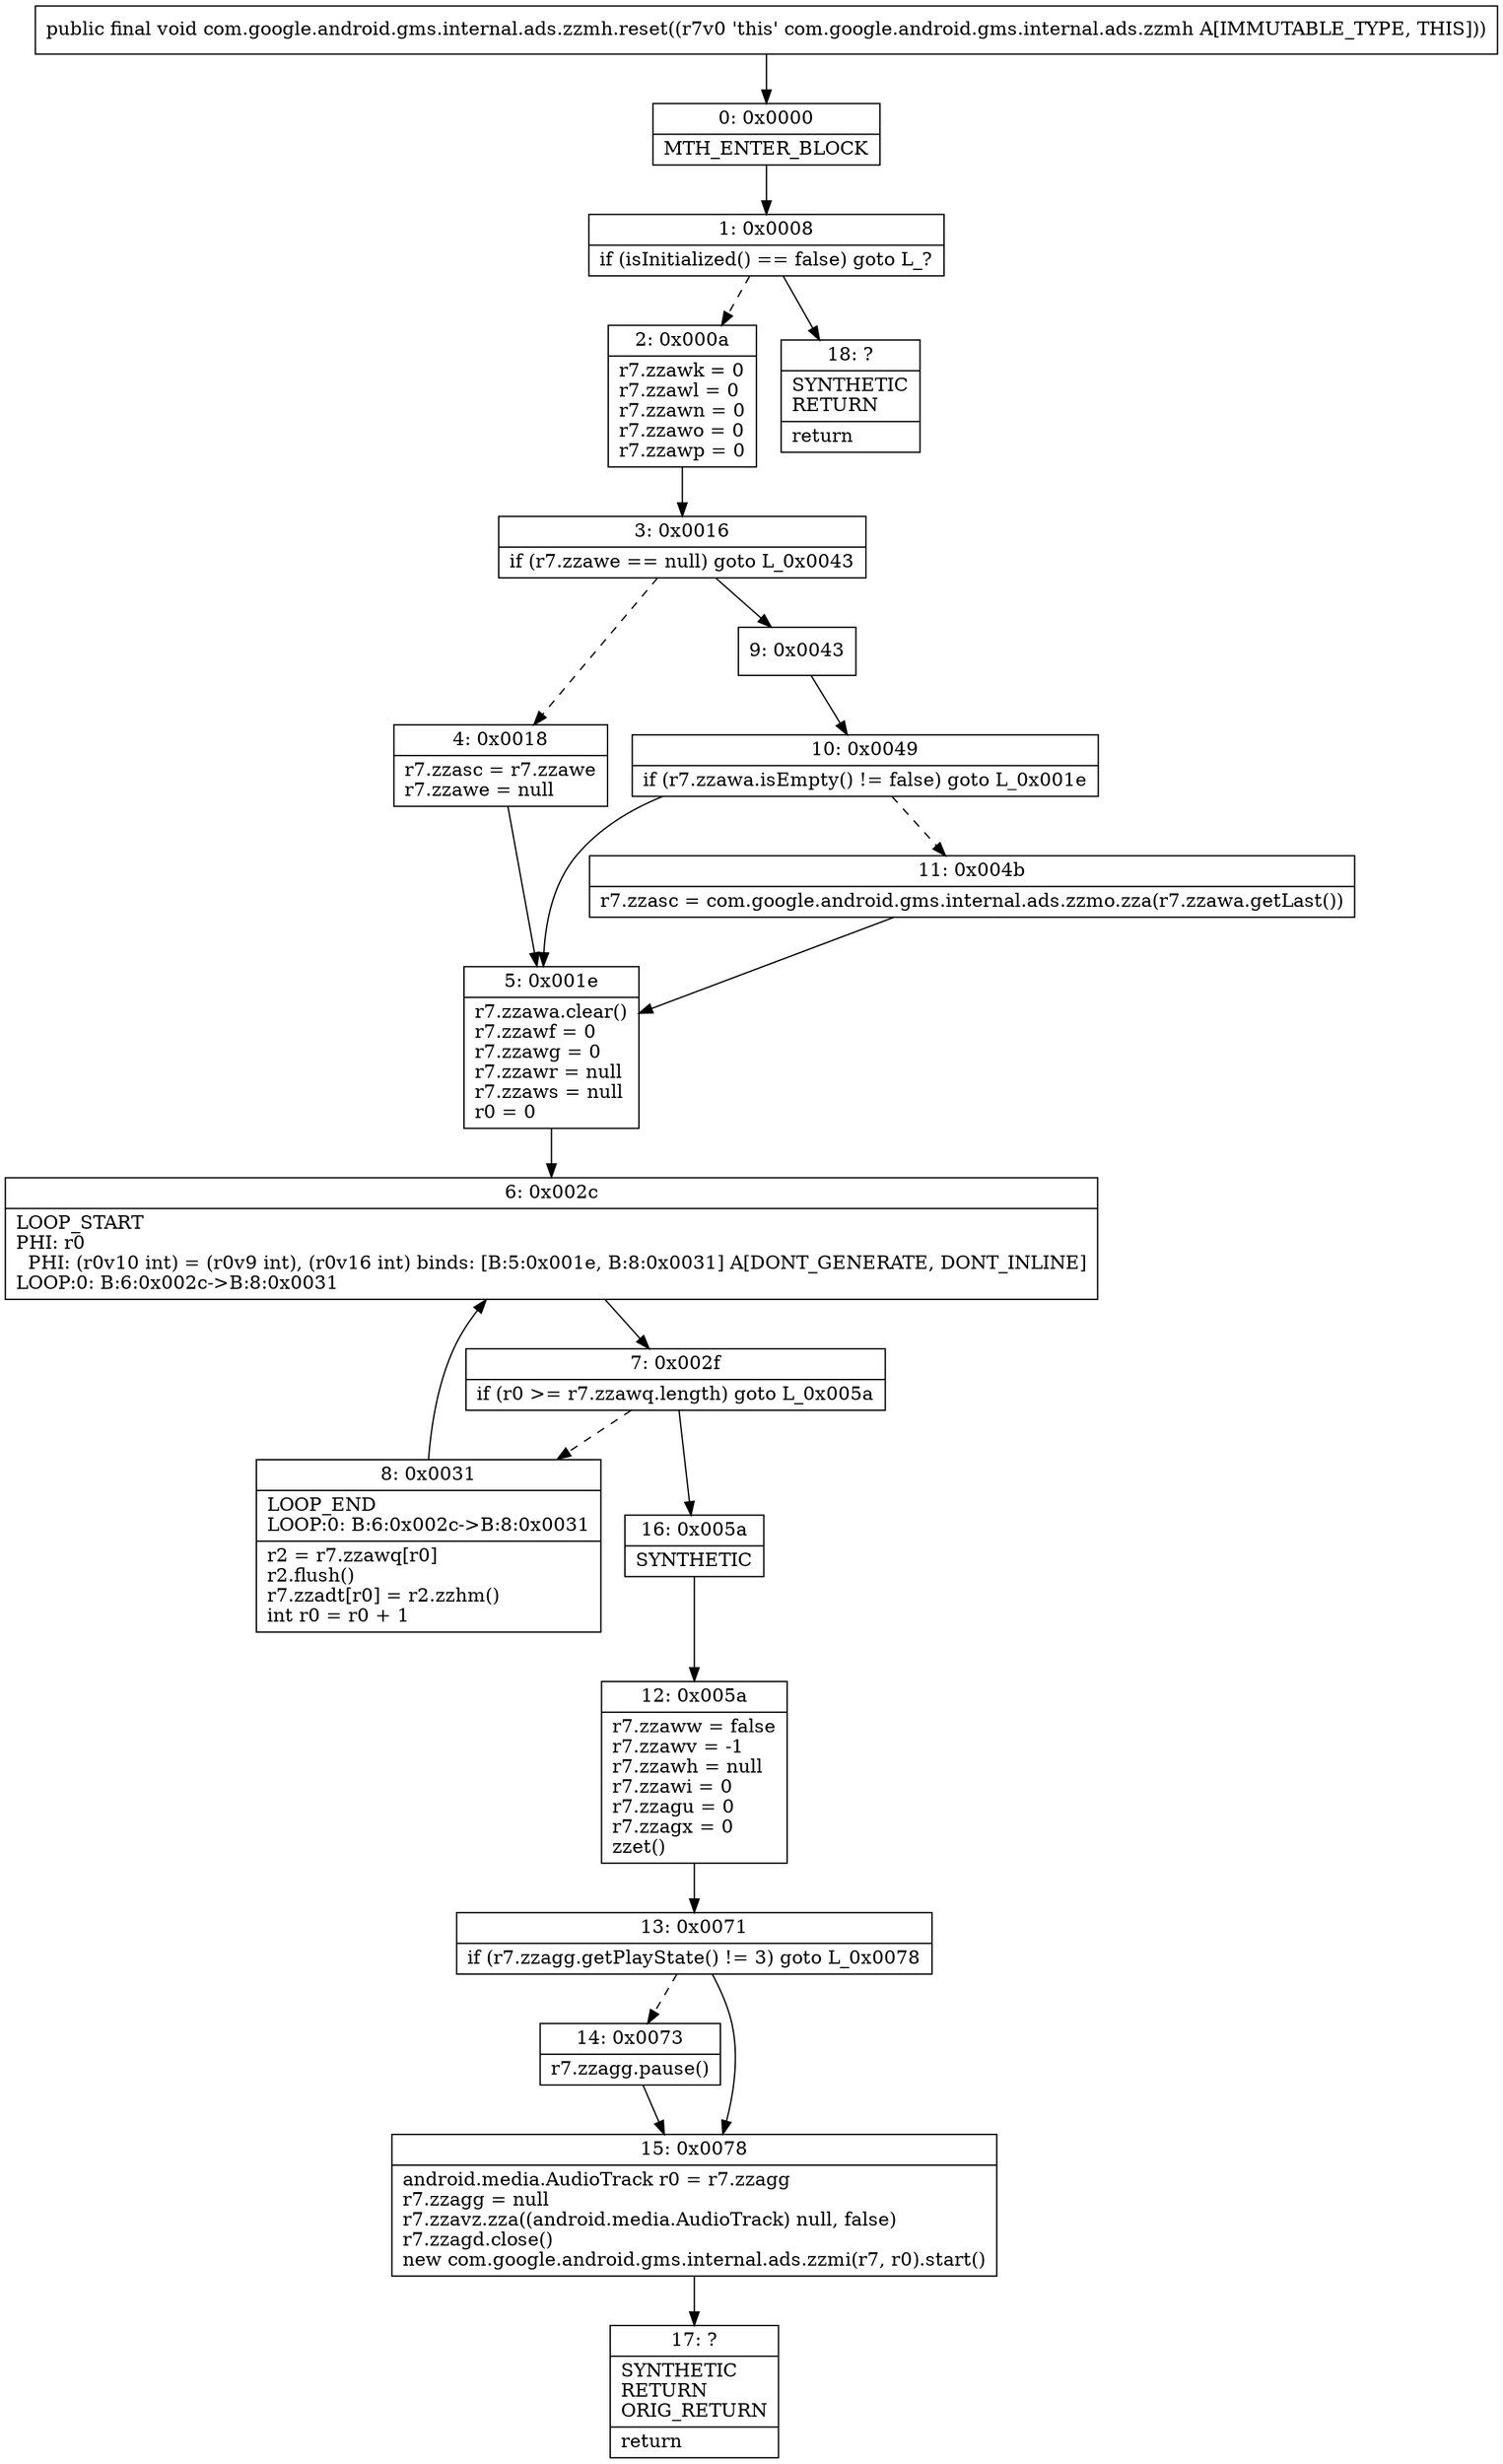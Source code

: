 digraph "CFG forcom.google.android.gms.internal.ads.zzmh.reset()V" {
Node_0 [shape=record,label="{0\:\ 0x0000|MTH_ENTER_BLOCK\l}"];
Node_1 [shape=record,label="{1\:\ 0x0008|if (isInitialized() == false) goto L_?\l}"];
Node_2 [shape=record,label="{2\:\ 0x000a|r7.zzawk = 0\lr7.zzawl = 0\lr7.zzawn = 0\lr7.zzawo = 0\lr7.zzawp = 0\l}"];
Node_3 [shape=record,label="{3\:\ 0x0016|if (r7.zzawe == null) goto L_0x0043\l}"];
Node_4 [shape=record,label="{4\:\ 0x0018|r7.zzasc = r7.zzawe\lr7.zzawe = null\l}"];
Node_5 [shape=record,label="{5\:\ 0x001e|r7.zzawa.clear()\lr7.zzawf = 0\lr7.zzawg = 0\lr7.zzawr = null\lr7.zzaws = null\lr0 = 0\l}"];
Node_6 [shape=record,label="{6\:\ 0x002c|LOOP_START\lPHI: r0 \l  PHI: (r0v10 int) = (r0v9 int), (r0v16 int) binds: [B:5:0x001e, B:8:0x0031] A[DONT_GENERATE, DONT_INLINE]\lLOOP:0: B:6:0x002c\-\>B:8:0x0031\l}"];
Node_7 [shape=record,label="{7\:\ 0x002f|if (r0 \>= r7.zzawq.length) goto L_0x005a\l}"];
Node_8 [shape=record,label="{8\:\ 0x0031|LOOP_END\lLOOP:0: B:6:0x002c\-\>B:8:0x0031\l|r2 = r7.zzawq[r0]\lr2.flush()\lr7.zzadt[r0] = r2.zzhm()\lint r0 = r0 + 1\l}"];
Node_9 [shape=record,label="{9\:\ 0x0043}"];
Node_10 [shape=record,label="{10\:\ 0x0049|if (r7.zzawa.isEmpty() != false) goto L_0x001e\l}"];
Node_11 [shape=record,label="{11\:\ 0x004b|r7.zzasc = com.google.android.gms.internal.ads.zzmo.zza(r7.zzawa.getLast())\l}"];
Node_12 [shape=record,label="{12\:\ 0x005a|r7.zzaww = false\lr7.zzawv = \-1\lr7.zzawh = null\lr7.zzawi = 0\lr7.zzagu = 0\lr7.zzagx = 0\lzzet()\l}"];
Node_13 [shape=record,label="{13\:\ 0x0071|if (r7.zzagg.getPlayState() != 3) goto L_0x0078\l}"];
Node_14 [shape=record,label="{14\:\ 0x0073|r7.zzagg.pause()\l}"];
Node_15 [shape=record,label="{15\:\ 0x0078|android.media.AudioTrack r0 = r7.zzagg\lr7.zzagg = null\lr7.zzavz.zza((android.media.AudioTrack) null, false)\lr7.zzagd.close()\lnew com.google.android.gms.internal.ads.zzmi(r7, r0).start()\l}"];
Node_16 [shape=record,label="{16\:\ 0x005a|SYNTHETIC\l}"];
Node_17 [shape=record,label="{17\:\ ?|SYNTHETIC\lRETURN\lORIG_RETURN\l|return\l}"];
Node_18 [shape=record,label="{18\:\ ?|SYNTHETIC\lRETURN\l|return\l}"];
MethodNode[shape=record,label="{public final void com.google.android.gms.internal.ads.zzmh.reset((r7v0 'this' com.google.android.gms.internal.ads.zzmh A[IMMUTABLE_TYPE, THIS])) }"];
MethodNode -> Node_0;
Node_0 -> Node_1;
Node_1 -> Node_2[style=dashed];
Node_1 -> Node_18;
Node_2 -> Node_3;
Node_3 -> Node_4[style=dashed];
Node_3 -> Node_9;
Node_4 -> Node_5;
Node_5 -> Node_6;
Node_6 -> Node_7;
Node_7 -> Node_8[style=dashed];
Node_7 -> Node_16;
Node_8 -> Node_6;
Node_9 -> Node_10;
Node_10 -> Node_5;
Node_10 -> Node_11[style=dashed];
Node_11 -> Node_5;
Node_12 -> Node_13;
Node_13 -> Node_14[style=dashed];
Node_13 -> Node_15;
Node_14 -> Node_15;
Node_15 -> Node_17;
Node_16 -> Node_12;
}

